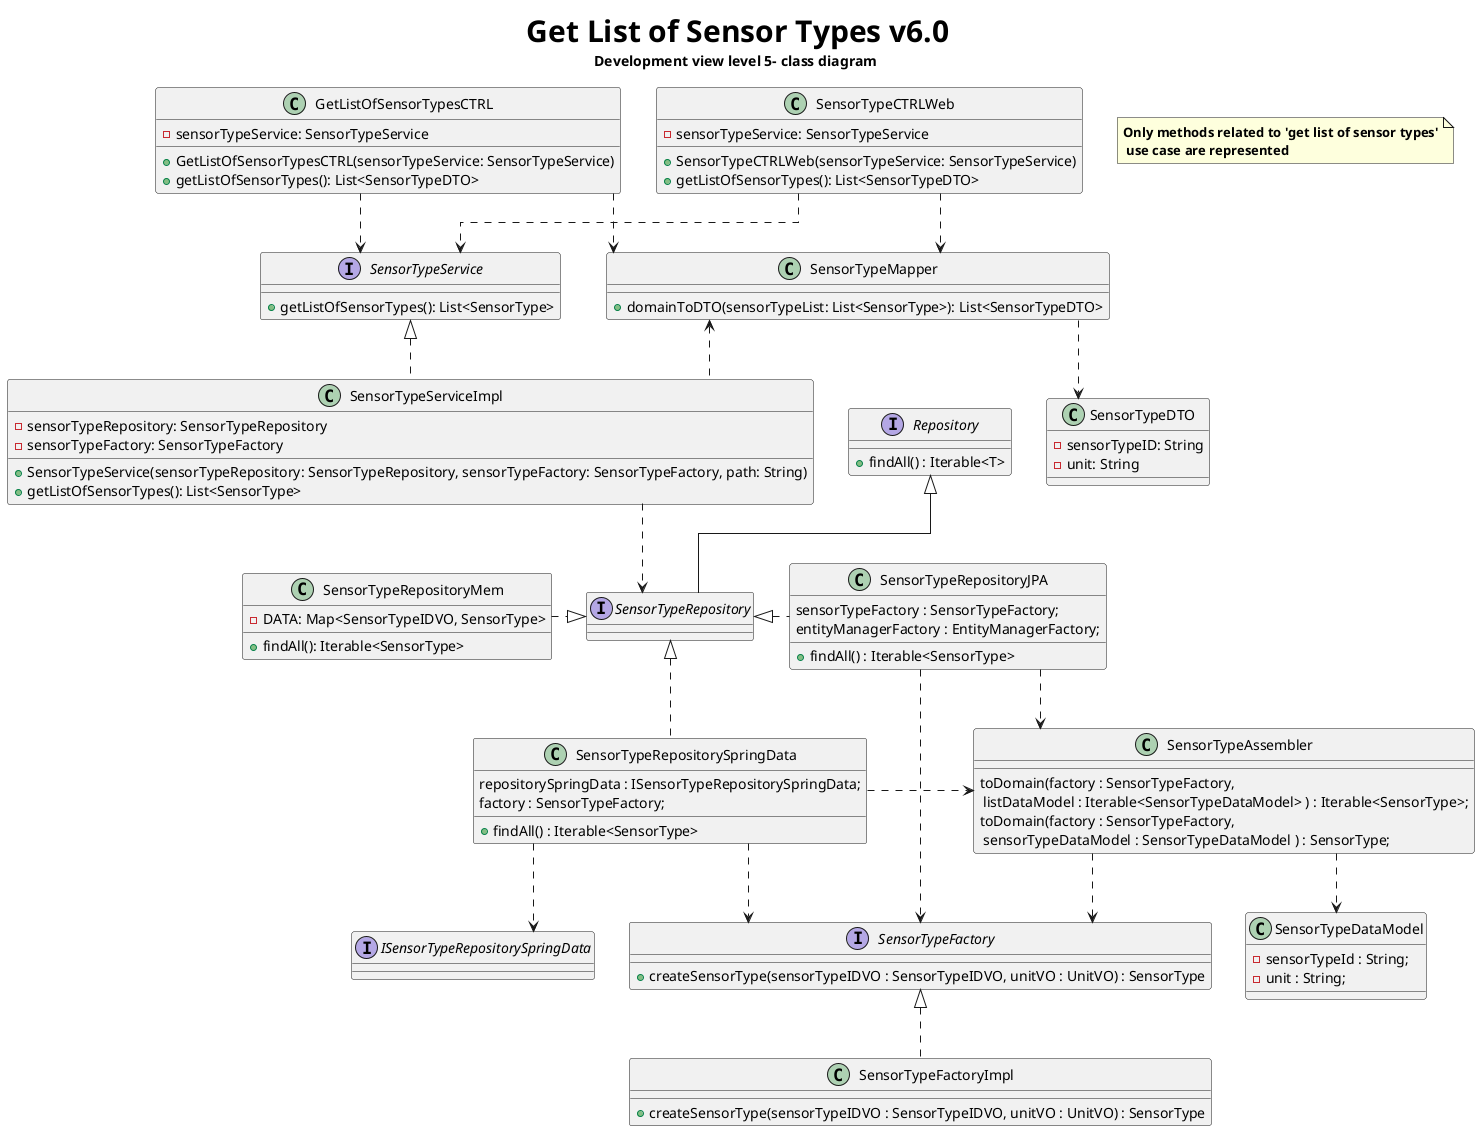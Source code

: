 @startuml
title <size: 30> Get List of Sensor Types v6.0\n Development view level 5- class diagram
note "<b>Only methods related to 'get list of sensor types'\n<b> use case are represented" as N1
skinparam linetype ortho

GetListOfSensorTypesCTRL ..> SensorTypeService

SensorTypeCTRLWeb ..> SensorTypeMapper
GetListOfSensorTypesCTRL ..> SensorTypeMapper
SensorTypeServiceImpl ..down> SensorTypeRepository
SensorTypeServiceImpl ..up|> SensorTypeService
SensorTypeServiceImpl ..up> SensorTypeMapper
SensorTypeRepositoryMem ..right|> SensorTypeRepository
SensorTypeRepositoryJPA ..left|> SensorTypeRepository
SensorTypeRepositorySpringData ..up|> SensorTypeRepository
SensorTypeRepository -up-|> Repository
SensorTypeMapper ..> SensorTypeDTO
SensorTypeRepositoryJPA ..right> SensorTypeFactory
SensorTypeFactoryImpl ..up|> SensorTypeFactory
SensorTypeRepositoryJPA ..down> SensorTypeAssembler
SensorTypeRepositorySpringData ..right> SensorTypeAssembler
SensorTypeRepositorySpringData ..> SensorTypeFactory
SensorTypeRepositorySpringData ..> ISensorTypeRepositorySpringData
SensorTypeAssembler ..> SensorTypeFactory
SensorTypeAssembler ..> SensorTypeDataModel
SensorTypeCTRLWeb ..> SensorTypeService


interface ISensorTypeRepositorySpringData{
}

class SensorTypeRepositorySpringData{
repositorySpringData : ISensorTypeRepositorySpringData;
factory : SensorTypeFactory;

+ findAll() : Iterable<SensorType>
}
class SensorTypeDataModel{
    - sensorTypeId : String;
    - unit : String;
}


class SensorTypeAssembler{
    toDomain(factory : SensorTypeFactory,\n listDataModel : Iterable<SensorTypeDataModel> ) : Iterable<SensorType>;
    toDomain(factory : SensorTypeFactory,\n sensorTypeDataModel : SensorTypeDataModel ) : SensorType;
}


class SensorTypeFactoryImpl{
    + createSensorType(sensorTypeIDVO : SensorTypeIDVO, unitVO : UnitVO) : SensorType
}

interface SensorTypeFactory{
    + createSensorType(sensorTypeIDVO : SensorTypeIDVO, unitVO : UnitVO) : SensorType
}

class SensorTypeRepositoryJPA{
    sensorTypeFactory : SensorTypeFactory;
    entityManagerFactory : EntityManagerFactory;
    + findAll() : Iterable<SensorType>
}

class GetListOfSensorTypesCTRL {
    - sensorTypeService: SensorTypeService
    +GetListOfSensorTypesCTRL(sensorTypeService: SensorTypeService)
    +getListOfSensorTypes(): List<SensorTypeDTO>
}

class SensorTypeCTRLWeb {
    - sensorTypeService: SensorTypeService
    +SensorTypeCTRLWeb(sensorTypeService: SensorTypeService)
    +getListOfSensorTypes(): List<SensorTypeDTO>
}

class SensorTypeServiceImpl {
    - sensorTypeRepository: SensorTypeRepository
    - sensorTypeFactory: SensorTypeFactory

    +SensorTypeService(sensorTypeRepository: SensorTypeRepository, sensorTypeFactory: SensorTypeFactory, path: String)
    +getListOfSensorTypes(): List<SensorType>
}

class SensorTypeRepositoryMem{
    - DATA: Map<SensorTypeIDVO, SensorType>

    + findAll(): Iterable<SensorType>
}

class SensorTypeMapper {
    +domainToDTO(sensorTypeList: List<SensorType>): List<SensorTypeDTO>
}

interface SensorTypeService {
    + getListOfSensorTypes(): List<SensorType>
}

interface SensorTypeRepository {}

interface Repository {
    + findAll() : Iterable<T>

}

class SensorTypeDTO {
    - sensorTypeID: String
    - unit: String

}

@enduml